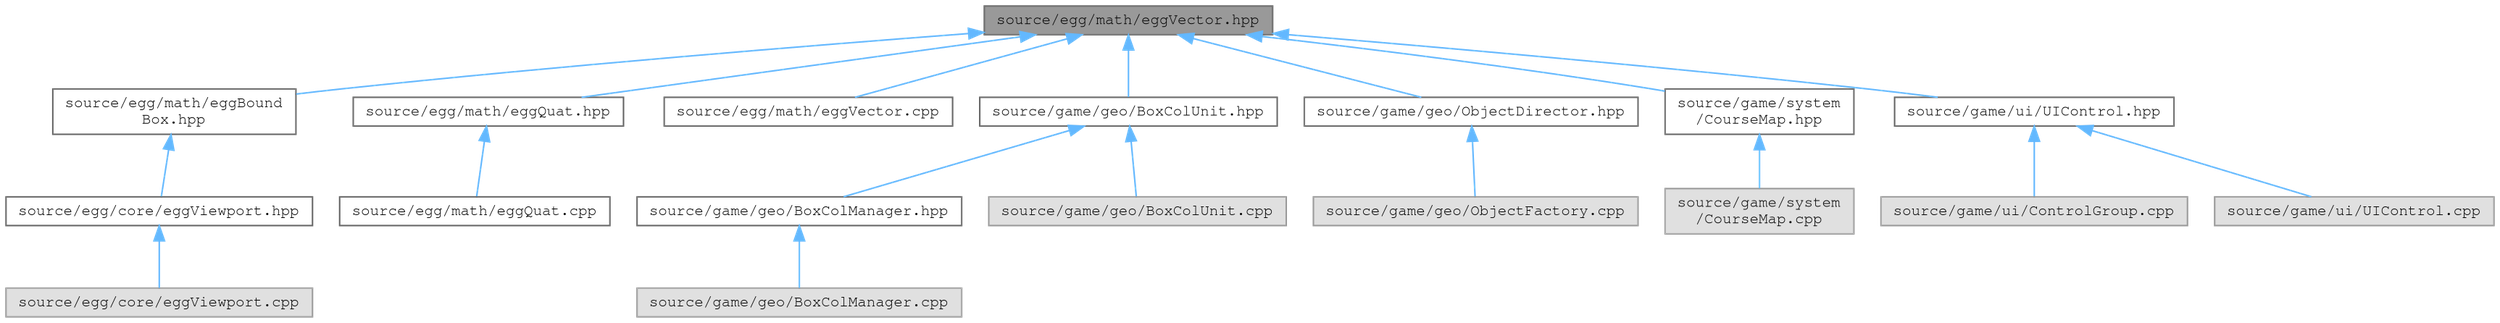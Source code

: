 digraph "source/egg/math/eggVector.hpp"
{
 // LATEX_PDF_SIZE
  bgcolor="transparent";
  edge [fontname=FreeMono,fontsize=10,labelfontname=FreeMono,labelfontsize=10];
  node [fontname=FreeMono,fontsize=10,shape=box,height=0.2,width=0.4];
  Node1 [label="source/egg/math/eggVector.hpp",height=0.2,width=0.4,color="gray40", fillcolor="grey60", style="filled", fontcolor="black",tooltip="TODO."];
  Node1 -> Node2 [dir="back",color="steelblue1",style="solid"];
  Node2 [label="source/egg/math/eggBound\lBox.hpp",height=0.2,width=0.4,color="grey40", fillcolor="white", style="filled",URL="$egg_bound_box_8hpp_source.html",tooltip=" "];
  Node2 -> Node3 [dir="back",color="steelblue1",style="solid"];
  Node3 [label="source/egg/core/eggViewport.hpp",height=0.2,width=0.4,color="grey40", fillcolor="white", style="filled",URL="$egg_viewport_8hpp.html",tooltip="TODO."];
  Node3 -> Node4 [dir="back",color="steelblue1",style="solid"];
  Node4 [label="source/egg/core/eggViewport.cpp",height=0.2,width=0.4,color="grey60", fillcolor="#E0E0E0", style="filled",tooltip=" "];
  Node1 -> Node5 [dir="back",color="steelblue1",style="solid"];
  Node5 [label="source/egg/math/eggQuat.hpp",height=0.2,width=0.4,color="grey40", fillcolor="white", style="filled",URL="$egg_quat_8hpp.html",tooltip="TODO."];
  Node5 -> Node6 [dir="back",color="steelblue1",style="solid"];
  Node6 [label="source/egg/math/eggQuat.cpp",height=0.2,width=0.4,color="grey40", fillcolor="white", style="filled",URL="$egg_quat_8cpp.html",tooltip="TODO."];
  Node1 -> Node7 [dir="back",color="steelblue1",style="solid"];
  Node7 [label="source/egg/math/eggVector.cpp",height=0.2,width=0.4,color="grey40", fillcolor="white", style="filled",URL="$egg_vector_8cpp.html",tooltip="TODO."];
  Node1 -> Node8 [dir="back",color="steelblue1",style="solid"];
  Node8 [label="source/game/geo/BoxColUnit.hpp",height=0.2,width=0.4,color="grey40", fillcolor="white", style="filled",URL="$_box_col_unit_8hpp_source.html",tooltip=" "];
  Node8 -> Node9 [dir="back",color="steelblue1",style="solid"];
  Node9 [label="source/game/geo/BoxColManager.hpp",height=0.2,width=0.4,color="grey40", fillcolor="white", style="filled",URL="$_box_col_manager_8hpp_source.html",tooltip=" "];
  Node9 -> Node10 [dir="back",color="steelblue1",style="solid"];
  Node10 [label="source/game/geo/BoxColManager.cpp",height=0.2,width=0.4,color="grey60", fillcolor="#E0E0E0", style="filled",tooltip=" "];
  Node8 -> Node11 [dir="back",color="steelblue1",style="solid"];
  Node11 [label="source/game/geo/BoxColUnit.cpp",height=0.2,width=0.4,color="grey60", fillcolor="#E0E0E0", style="filled",tooltip=" "];
  Node1 -> Node12 [dir="back",color="steelblue1",style="solid"];
  Node12 [label="source/game/geo/ObjectDirector.hpp",height=0.2,width=0.4,color="grey40", fillcolor="white", style="filled",URL="$_object_director_8hpp.html",tooltip="Manages the objects and related tables!"];
  Node12 -> Node13 [dir="back",color="steelblue1",style="solid"];
  Node13 [label="source/game/geo/ObjectFactory.cpp",height=0.2,width=0.4,color="grey60", fillcolor="#E0E0E0", style="filled",tooltip=" "];
  Node1 -> Node14 [dir="back",color="steelblue1",style="solid"];
  Node14 [label="source/game/system\l/CourseMap.hpp",height=0.2,width=0.4,color="grey40", fillcolor="white", style="filled",URL="$_course_map_8hpp_source.html",tooltip=" "];
  Node14 -> Node15 [dir="back",color="steelblue1",style="solid"];
  Node15 [label="source/game/system\l/CourseMap.cpp",height=0.2,width=0.4,color="grey60", fillcolor="#E0E0E0", style="filled",tooltip=" "];
  Node1 -> Node16 [dir="back",color="steelblue1",style="solid"];
  Node16 [label="source/game/ui/UIControl.hpp",height=0.2,width=0.4,color="grey40", fillcolor="white", style="filled",URL="$_u_i_control_8hpp_source.html",tooltip=" "];
  Node16 -> Node17 [dir="back",color="steelblue1",style="solid"];
  Node17 [label="source/game/ui/ControlGroup.cpp",height=0.2,width=0.4,color="grey60", fillcolor="#E0E0E0", style="filled",tooltip=" "];
  Node16 -> Node18 [dir="back",color="steelblue1",style="solid"];
  Node18 [label="source/game/ui/UIControl.cpp",height=0.2,width=0.4,color="grey60", fillcolor="#E0E0E0", style="filled",tooltip=" "];
}
